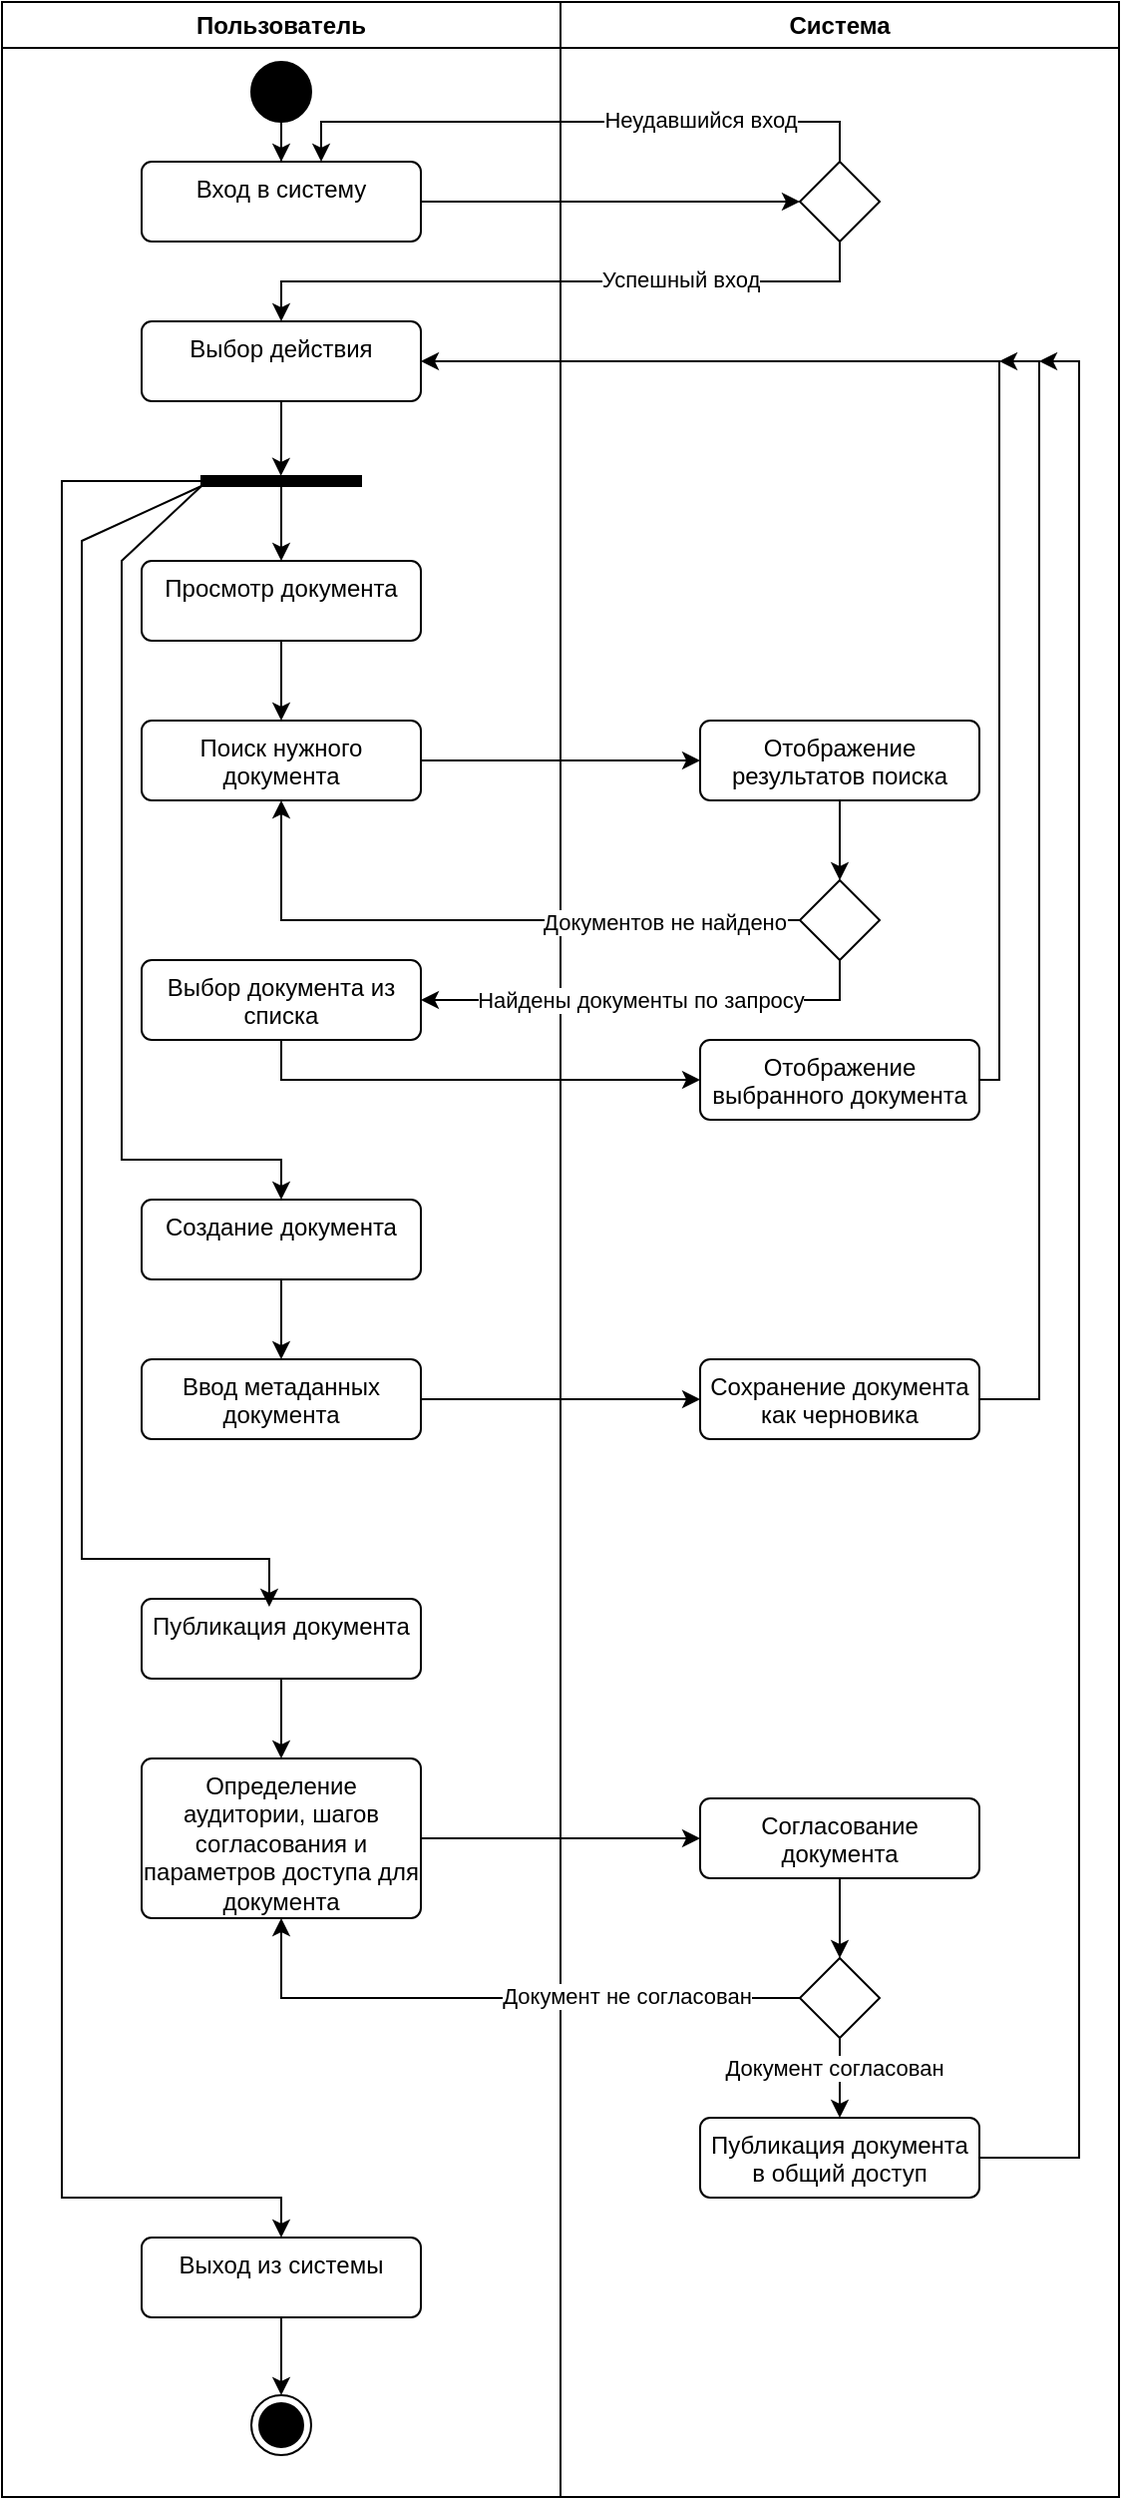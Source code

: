 <mxfile version="25.0.2">
  <diagram name="Page-1" id="e7e014a7-5840-1c2e-5031-d8a46d1fe8dd">
    <mxGraphModel dx="712" dy="835" grid="1" gridSize="10" guides="1" tooltips="1" connect="1" arrows="1" fold="1" page="1" pageScale="1" pageWidth="1169" pageHeight="826" background="none" math="0" shadow="0">
      <root>
        <mxCell id="0" />
        <mxCell id="1" parent="0" />
        <mxCell id="7Wln5KPN2ePNEnN3Cn22-60" value="" style="group" parent="1" vertex="1" connectable="0">
          <mxGeometry x="280" y="40" width="560" height="1250" as="geometry" />
        </mxCell>
        <mxCell id="2" value="Пользователь" style="swimlane;whiteSpace=wrap;startSize=23;" parent="7Wln5KPN2ePNEnN3Cn22-60" vertex="1">
          <mxGeometry width="280" height="1250" as="geometry" />
        </mxCell>
        <mxCell id="7Wln5KPN2ePNEnN3Cn22-47" style="edgeStyle=orthogonalEdgeStyle;rounded=0;orthogonalLoop=1;jettySize=auto;html=1;entryX=0.5;entryY=0;entryDx=0;entryDy=0;" parent="2" source="7Wln5KPN2ePNEnN3Cn22-42" target="7Wln5KPN2ePNEnN3Cn22-43" edge="1">
          <mxGeometry relative="1" as="geometry" />
        </mxCell>
        <mxCell id="7Wln5KPN2ePNEnN3Cn22-42" value="" style="ellipse;fillColor=strokeColor;html=1;" parent="2" vertex="1">
          <mxGeometry x="125" y="30" width="30" height="30" as="geometry" />
        </mxCell>
        <mxCell id="7Wln5KPN2ePNEnN3Cn22-43" value="Вход в систему" style="html=1;align=center;verticalAlign=top;rounded=1;absoluteArcSize=1;arcSize=10;dashed=0;whiteSpace=wrap;" parent="2" vertex="1">
          <mxGeometry x="70" y="80" width="140" height="40" as="geometry" />
        </mxCell>
        <mxCell id="7Wln5KPN2ePNEnN3Cn22-51" value="Выбор действия" style="html=1;align=center;verticalAlign=top;rounded=1;absoluteArcSize=1;arcSize=10;dashed=0;whiteSpace=wrap;" parent="2" vertex="1">
          <mxGeometry x="70" y="160" width="140" height="40" as="geometry" />
        </mxCell>
        <mxCell id="7Wln5KPN2ePNEnN3Cn22-92" style="edgeStyle=orthogonalEdgeStyle;rounded=0;orthogonalLoop=1;jettySize=auto;html=1;entryX=0.5;entryY=0;entryDx=0;entryDy=0;" parent="2" source="7Wln5KPN2ePNEnN3Cn22-54" target="7Wln5KPN2ePNEnN3Cn22-56" edge="1">
          <mxGeometry relative="1" as="geometry" />
        </mxCell>
        <mxCell id="7Wln5KPN2ePNEnN3Cn22-93" style="edgeStyle=orthogonalEdgeStyle;rounded=0;orthogonalLoop=1;jettySize=auto;html=1;entryX=0.5;entryY=0;entryDx=0;entryDy=0;" parent="2" source="7Wln5KPN2ePNEnN3Cn22-54" target="7Wln5KPN2ePNEnN3Cn22-72" edge="1">
          <mxGeometry relative="1" as="geometry">
            <Array as="points">
              <mxPoint x="60" y="280" />
              <mxPoint x="60" y="580" />
              <mxPoint x="140" y="580" />
            </Array>
          </mxGeometry>
        </mxCell>
        <mxCell id="7Wln5KPN2ePNEnN3Cn22-98" style="edgeStyle=orthogonalEdgeStyle;rounded=0;orthogonalLoop=1;jettySize=auto;html=1;entryX=0.5;entryY=0;entryDx=0;entryDy=0;exitX=0.9;exitY=0.955;exitDx=0;exitDy=0;exitPerimeter=0;" parent="2" source="7Wln5KPN2ePNEnN3Cn22-54" target="7Wln5KPN2ePNEnN3Cn22-95" edge="1">
          <mxGeometry relative="1" as="geometry">
            <mxPoint x="60" y="240" as="sourcePoint" />
            <Array as="points">
              <mxPoint x="104" y="240" />
              <mxPoint x="30" y="240" />
              <mxPoint x="30" y="1100" />
              <mxPoint x="140" y="1100" />
            </Array>
          </mxGeometry>
        </mxCell>
        <mxCell id="7Wln5KPN2ePNEnN3Cn22-54" value="" style="html=1;points=[];perimeter=orthogonalPerimeter;fillColor=strokeColor;rotation=90;" parent="2" vertex="1">
          <mxGeometry x="137.5" y="200" width="5" height="80" as="geometry" />
        </mxCell>
        <mxCell id="7Wln5KPN2ePNEnN3Cn22-55" style="edgeStyle=orthogonalEdgeStyle;rounded=0;orthogonalLoop=1;jettySize=auto;html=1;entryX=-0.014;entryY=0.502;entryDx=0;entryDy=0;entryPerimeter=0;" parent="2" source="7Wln5KPN2ePNEnN3Cn22-51" target="7Wln5KPN2ePNEnN3Cn22-54" edge="1">
          <mxGeometry relative="1" as="geometry" />
        </mxCell>
        <mxCell id="7Wln5KPN2ePNEnN3Cn22-61" style="edgeStyle=orthogonalEdgeStyle;rounded=0;orthogonalLoop=1;jettySize=auto;html=1;entryX=0.5;entryY=0;entryDx=0;entryDy=0;" parent="2" source="7Wln5KPN2ePNEnN3Cn22-56" target="7Wln5KPN2ePNEnN3Cn22-57" edge="1">
          <mxGeometry relative="1" as="geometry" />
        </mxCell>
        <mxCell id="7Wln5KPN2ePNEnN3Cn22-56" value="Просмотр документа" style="html=1;align=center;verticalAlign=top;rounded=1;absoluteArcSize=1;arcSize=10;dashed=0;whiteSpace=wrap;" parent="2" vertex="1">
          <mxGeometry x="70" y="280" width="140" height="40" as="geometry" />
        </mxCell>
        <mxCell id="7Wln5KPN2ePNEnN3Cn22-57" value="Поиск нужного документа" style="html=1;align=center;verticalAlign=top;rounded=1;absoluteArcSize=1;arcSize=10;dashed=0;whiteSpace=wrap;" parent="2" vertex="1">
          <mxGeometry x="70" y="360" width="140" height="40" as="geometry" />
        </mxCell>
        <mxCell id="7Wln5KPN2ePNEnN3Cn22-66" value="Выбор документа из списка" style="html=1;align=center;verticalAlign=top;rounded=1;absoluteArcSize=1;arcSize=10;dashed=0;whiteSpace=wrap;" parent="2" vertex="1">
          <mxGeometry x="70" y="480" width="140" height="40" as="geometry" />
        </mxCell>
        <mxCell id="7Wln5KPN2ePNEnN3Cn22-75" style="edgeStyle=orthogonalEdgeStyle;rounded=0;orthogonalLoop=1;jettySize=auto;html=1;entryX=0.5;entryY=0;entryDx=0;entryDy=0;" parent="2" source="7Wln5KPN2ePNEnN3Cn22-72" target="7Wln5KPN2ePNEnN3Cn22-73" edge="1">
          <mxGeometry relative="1" as="geometry" />
        </mxCell>
        <mxCell id="7Wln5KPN2ePNEnN3Cn22-72" value="Создание документа" style="html=1;align=center;verticalAlign=top;rounded=1;absoluteArcSize=1;arcSize=10;dashed=0;whiteSpace=wrap;" parent="2" vertex="1">
          <mxGeometry x="70" y="600" width="140" height="40" as="geometry" />
        </mxCell>
        <mxCell id="7Wln5KPN2ePNEnN3Cn22-73" value="Ввод метаданных документа" style="html=1;align=center;verticalAlign=top;rounded=1;absoluteArcSize=1;arcSize=10;dashed=0;whiteSpace=wrap;" parent="2" vertex="1">
          <mxGeometry x="70" y="680" width="140" height="40" as="geometry" />
        </mxCell>
        <mxCell id="7Wln5KPN2ePNEnN3Cn22-89" style="edgeStyle=orthogonalEdgeStyle;rounded=0;orthogonalLoop=1;jettySize=auto;html=1;entryX=0.5;entryY=0;entryDx=0;entryDy=0;" parent="2" source="7Wln5KPN2ePNEnN3Cn22-78" target="7Wln5KPN2ePNEnN3Cn22-79" edge="1">
          <mxGeometry relative="1" as="geometry" />
        </mxCell>
        <mxCell id="7Wln5KPN2ePNEnN3Cn22-78" value="Публикация документа" style="html=1;align=center;verticalAlign=top;rounded=1;absoluteArcSize=1;arcSize=10;dashed=0;whiteSpace=wrap;" parent="2" vertex="1">
          <mxGeometry x="70" y="800" width="140" height="40" as="geometry" />
        </mxCell>
        <mxCell id="7Wln5KPN2ePNEnN3Cn22-79" value="Определение аудитории, шагов согласования и параметров доступа для документа" style="html=1;align=center;verticalAlign=top;rounded=1;absoluteArcSize=1;arcSize=10;dashed=0;whiteSpace=wrap;" parent="2" vertex="1">
          <mxGeometry x="70" y="880" width="140" height="80" as="geometry" />
        </mxCell>
        <mxCell id="7Wln5KPN2ePNEnN3Cn22-94" style="edgeStyle=orthogonalEdgeStyle;rounded=0;orthogonalLoop=1;jettySize=auto;html=1;entryX=0.457;entryY=0.1;entryDx=0;entryDy=0;entryPerimeter=0;" parent="2" source="7Wln5KPN2ePNEnN3Cn22-54" target="7Wln5KPN2ePNEnN3Cn22-78" edge="1">
          <mxGeometry relative="1" as="geometry">
            <Array as="points">
              <mxPoint x="40" y="270" />
              <mxPoint x="40" y="780" />
              <mxPoint x="134" y="780" />
            </Array>
          </mxGeometry>
        </mxCell>
        <mxCell id="7Wln5KPN2ePNEnN3Cn22-97" style="edgeStyle=orthogonalEdgeStyle;rounded=0;orthogonalLoop=1;jettySize=auto;html=1;entryX=0.5;entryY=0;entryDx=0;entryDy=0;" parent="2" source="7Wln5KPN2ePNEnN3Cn22-95" target="7Wln5KPN2ePNEnN3Cn22-96" edge="1">
          <mxGeometry relative="1" as="geometry" />
        </mxCell>
        <mxCell id="7Wln5KPN2ePNEnN3Cn22-95" value="Выход из системы" style="html=1;align=center;verticalAlign=top;rounded=1;absoluteArcSize=1;arcSize=10;dashed=0;whiteSpace=wrap;" parent="2" vertex="1">
          <mxGeometry x="70" y="1120" width="140" height="40" as="geometry" />
        </mxCell>
        <mxCell id="7Wln5KPN2ePNEnN3Cn22-96" value="" style="ellipse;html=1;shape=endState;fillColor=strokeColor;" parent="2" vertex="1">
          <mxGeometry x="125" y="1199" width="30" height="30" as="geometry" />
        </mxCell>
        <mxCell id="3" value="Система" style="swimlane;whiteSpace=wrap" parent="7Wln5KPN2ePNEnN3Cn22-60" vertex="1">
          <mxGeometry x="280" width="280" height="1250" as="geometry" />
        </mxCell>
        <mxCell id="7Wln5KPN2ePNEnN3Cn22-46" value="" style="rhombus;" parent="3" vertex="1">
          <mxGeometry x="120" y="80" width="40" height="40" as="geometry" />
        </mxCell>
        <mxCell id="7Wln5KPN2ePNEnN3Cn22-63" style="edgeStyle=orthogonalEdgeStyle;rounded=0;orthogonalLoop=1;jettySize=auto;html=1;entryX=0.5;entryY=0;entryDx=0;entryDy=0;" parent="3" source="7Wln5KPN2ePNEnN3Cn22-58" target="7Wln5KPN2ePNEnN3Cn22-59" edge="1">
          <mxGeometry relative="1" as="geometry" />
        </mxCell>
        <mxCell id="7Wln5KPN2ePNEnN3Cn22-58" value="Отображение результатов поиска" style="html=1;align=center;verticalAlign=top;rounded=1;absoluteArcSize=1;arcSize=10;dashed=0;whiteSpace=wrap;" parent="3" vertex="1">
          <mxGeometry x="70" y="360" width="140" height="40" as="geometry" />
        </mxCell>
        <mxCell id="7Wln5KPN2ePNEnN3Cn22-59" value="" style="rhombus;" parent="3" vertex="1">
          <mxGeometry x="120" y="440" width="40" height="40" as="geometry" />
        </mxCell>
        <mxCell id="7Wln5KPN2ePNEnN3Cn22-69" value="Отображение выбранного документа" style="html=1;align=center;verticalAlign=top;rounded=1;absoluteArcSize=1;arcSize=10;dashed=0;whiteSpace=wrap;" parent="3" vertex="1">
          <mxGeometry x="70" y="520" width="140" height="40" as="geometry" />
        </mxCell>
        <mxCell id="7Wln5KPN2ePNEnN3Cn22-77" style="edgeStyle=orthogonalEdgeStyle;rounded=0;orthogonalLoop=1;jettySize=auto;html=1;" parent="3" source="7Wln5KPN2ePNEnN3Cn22-74" edge="1">
          <mxGeometry relative="1" as="geometry">
            <mxPoint x="220" y="180" as="targetPoint" />
            <Array as="points">
              <mxPoint x="240" y="700" />
              <mxPoint x="240" y="180" />
            </Array>
          </mxGeometry>
        </mxCell>
        <mxCell id="7Wln5KPN2ePNEnN3Cn22-74" value="Сохранение документа как черновика" style="html=1;align=center;verticalAlign=top;rounded=1;absoluteArcSize=1;arcSize=10;dashed=0;whiteSpace=wrap;" parent="3" vertex="1">
          <mxGeometry x="70" y="680" width="140" height="40" as="geometry" />
        </mxCell>
        <mxCell id="7Wln5KPN2ePNEnN3Cn22-91" style="edgeStyle=orthogonalEdgeStyle;rounded=0;orthogonalLoop=1;jettySize=auto;html=1;entryX=0.5;entryY=0;entryDx=0;entryDy=0;" parent="3" source="7Wln5KPN2ePNEnN3Cn22-80" target="7Wln5KPN2ePNEnN3Cn22-81" edge="1">
          <mxGeometry relative="1" as="geometry" />
        </mxCell>
        <mxCell id="7Wln5KPN2ePNEnN3Cn22-80" value="Согласование документа" style="html=1;align=center;verticalAlign=top;rounded=1;absoluteArcSize=1;arcSize=10;dashed=0;whiteSpace=wrap;" parent="3" vertex="1">
          <mxGeometry x="70" y="900" width="140" height="40" as="geometry" />
        </mxCell>
        <mxCell id="7Wln5KPN2ePNEnN3Cn22-85" style="edgeStyle=orthogonalEdgeStyle;rounded=0;orthogonalLoop=1;jettySize=auto;html=1;entryX=0.5;entryY=0;entryDx=0;entryDy=0;" parent="3" source="7Wln5KPN2ePNEnN3Cn22-81" target="7Wln5KPN2ePNEnN3Cn22-84" edge="1">
          <mxGeometry relative="1" as="geometry" />
        </mxCell>
        <mxCell id="7Wln5KPN2ePNEnN3Cn22-86" value="Документ согласован" style="edgeLabel;html=1;align=center;verticalAlign=middle;resizable=0;points=[];" parent="7Wln5KPN2ePNEnN3Cn22-85" vertex="1" connectable="0">
          <mxGeometry x="-0.25" y="-3" relative="1" as="geometry">
            <mxPoint as="offset" />
          </mxGeometry>
        </mxCell>
        <mxCell id="7Wln5KPN2ePNEnN3Cn22-81" value="" style="rhombus;" parent="3" vertex="1">
          <mxGeometry x="120" y="980" width="40" height="40" as="geometry" />
        </mxCell>
        <mxCell id="7Wln5KPN2ePNEnN3Cn22-88" style="edgeStyle=orthogonalEdgeStyle;rounded=0;orthogonalLoop=1;jettySize=auto;html=1;" parent="3" source="7Wln5KPN2ePNEnN3Cn22-84" edge="1">
          <mxGeometry relative="1" as="geometry">
            <mxPoint x="240" y="180" as="targetPoint" />
            <Array as="points">
              <mxPoint x="260" y="1080" />
              <mxPoint x="260" y="180" />
            </Array>
          </mxGeometry>
        </mxCell>
        <mxCell id="7Wln5KPN2ePNEnN3Cn22-84" value="Публикация документа в общий доступ" style="html=1;align=center;verticalAlign=top;rounded=1;absoluteArcSize=1;arcSize=10;dashed=0;whiteSpace=wrap;" parent="3" vertex="1">
          <mxGeometry x="70" y="1060" width="140" height="40" as="geometry" />
        </mxCell>
        <mxCell id="7Wln5KPN2ePNEnN3Cn22-48" style="edgeStyle=orthogonalEdgeStyle;rounded=0;orthogonalLoop=1;jettySize=auto;html=1;entryX=0;entryY=0.5;entryDx=0;entryDy=0;" parent="7Wln5KPN2ePNEnN3Cn22-60" source="7Wln5KPN2ePNEnN3Cn22-43" target="7Wln5KPN2ePNEnN3Cn22-46" edge="1">
          <mxGeometry relative="1" as="geometry" />
        </mxCell>
        <mxCell id="7Wln5KPN2ePNEnN3Cn22-49" style="edgeStyle=orthogonalEdgeStyle;rounded=0;orthogonalLoop=1;jettySize=auto;html=1;entryX=0.643;entryY=0;entryDx=0;entryDy=0;entryPerimeter=0;" parent="7Wln5KPN2ePNEnN3Cn22-60" source="7Wln5KPN2ePNEnN3Cn22-46" target="7Wln5KPN2ePNEnN3Cn22-43" edge="1">
          <mxGeometry relative="1" as="geometry">
            <Array as="points">
              <mxPoint x="420" y="60" />
              <mxPoint x="160" y="60" />
            </Array>
          </mxGeometry>
        </mxCell>
        <mxCell id="7Wln5KPN2ePNEnN3Cn22-50" value="Неудавшийся вход" style="edgeLabel;html=1;align=center;verticalAlign=middle;resizable=0;points=[];" parent="7Wln5KPN2ePNEnN3Cn22-49" vertex="1" connectable="0">
          <mxGeometry x="-0.591" y="-1" relative="1" as="geometry">
            <mxPoint x="-29" as="offset" />
          </mxGeometry>
        </mxCell>
        <mxCell id="7Wln5KPN2ePNEnN3Cn22-52" style="edgeStyle=orthogonalEdgeStyle;rounded=0;orthogonalLoop=1;jettySize=auto;html=1;entryX=0.5;entryY=0;entryDx=0;entryDy=0;" parent="7Wln5KPN2ePNEnN3Cn22-60" source="7Wln5KPN2ePNEnN3Cn22-46" target="7Wln5KPN2ePNEnN3Cn22-51" edge="1">
          <mxGeometry relative="1" as="geometry">
            <Array as="points">
              <mxPoint x="420" y="140" />
              <mxPoint x="140" y="140" />
            </Array>
          </mxGeometry>
        </mxCell>
        <mxCell id="7Wln5KPN2ePNEnN3Cn22-53" value="Успешный вход" style="edgeLabel;html=1;align=center;verticalAlign=middle;resizable=0;points=[];" parent="7Wln5KPN2ePNEnN3Cn22-52" vertex="1" connectable="0">
          <mxGeometry x="-0.195" y="-1" relative="1" as="geometry">
            <mxPoint x="29" as="offset" />
          </mxGeometry>
        </mxCell>
        <mxCell id="7Wln5KPN2ePNEnN3Cn22-62" style="edgeStyle=orthogonalEdgeStyle;rounded=0;orthogonalLoop=1;jettySize=auto;html=1;entryX=0;entryY=0.5;entryDx=0;entryDy=0;" parent="7Wln5KPN2ePNEnN3Cn22-60" source="7Wln5KPN2ePNEnN3Cn22-57" target="7Wln5KPN2ePNEnN3Cn22-58" edge="1">
          <mxGeometry relative="1" as="geometry" />
        </mxCell>
        <mxCell id="7Wln5KPN2ePNEnN3Cn22-64" style="edgeStyle=orthogonalEdgeStyle;rounded=0;orthogonalLoop=1;jettySize=auto;html=1;entryX=0.5;entryY=1;entryDx=0;entryDy=0;" parent="7Wln5KPN2ePNEnN3Cn22-60" source="7Wln5KPN2ePNEnN3Cn22-59" target="7Wln5KPN2ePNEnN3Cn22-57" edge="1">
          <mxGeometry relative="1" as="geometry" />
        </mxCell>
        <mxCell id="7Wln5KPN2ePNEnN3Cn22-65" value="Документов не найдено" style="edgeLabel;html=1;align=center;verticalAlign=middle;resizable=0;points=[];" parent="7Wln5KPN2ePNEnN3Cn22-64" vertex="1" connectable="0">
          <mxGeometry x="-0.575" y="1" relative="1" as="geometry">
            <mxPoint as="offset" />
          </mxGeometry>
        </mxCell>
        <mxCell id="7Wln5KPN2ePNEnN3Cn22-67" style="edgeStyle=orthogonalEdgeStyle;rounded=0;orthogonalLoop=1;jettySize=auto;html=1;entryX=1;entryY=0.5;entryDx=0;entryDy=0;" parent="7Wln5KPN2ePNEnN3Cn22-60" source="7Wln5KPN2ePNEnN3Cn22-59" target="7Wln5KPN2ePNEnN3Cn22-66" edge="1">
          <mxGeometry relative="1" as="geometry">
            <Array as="points">
              <mxPoint x="420" y="500" />
            </Array>
          </mxGeometry>
        </mxCell>
        <mxCell id="7Wln5KPN2ePNEnN3Cn22-68" value="Найдены документы по запросу" style="edgeLabel;html=1;align=center;verticalAlign=middle;resizable=0;points=[];" parent="7Wln5KPN2ePNEnN3Cn22-67" vertex="1" connectable="0">
          <mxGeometry x="-0.148" relative="1" as="geometry">
            <mxPoint x="-22" as="offset" />
          </mxGeometry>
        </mxCell>
        <mxCell id="7Wln5KPN2ePNEnN3Cn22-70" style="edgeStyle=orthogonalEdgeStyle;rounded=0;orthogonalLoop=1;jettySize=auto;html=1;" parent="7Wln5KPN2ePNEnN3Cn22-60" source="7Wln5KPN2ePNEnN3Cn22-66" target="7Wln5KPN2ePNEnN3Cn22-69" edge="1">
          <mxGeometry relative="1" as="geometry">
            <Array as="points">
              <mxPoint x="140" y="540" />
            </Array>
          </mxGeometry>
        </mxCell>
        <mxCell id="7Wln5KPN2ePNEnN3Cn22-71" style="edgeStyle=orthogonalEdgeStyle;rounded=0;orthogonalLoop=1;jettySize=auto;html=1;entryX=1;entryY=0.5;entryDx=0;entryDy=0;" parent="7Wln5KPN2ePNEnN3Cn22-60" source="7Wln5KPN2ePNEnN3Cn22-69" target="7Wln5KPN2ePNEnN3Cn22-51" edge="1">
          <mxGeometry relative="1" as="geometry">
            <Array as="points">
              <mxPoint x="500" y="540" />
              <mxPoint x="500" y="180" />
            </Array>
          </mxGeometry>
        </mxCell>
        <mxCell id="7Wln5KPN2ePNEnN3Cn22-76" style="edgeStyle=orthogonalEdgeStyle;rounded=0;orthogonalLoop=1;jettySize=auto;html=1;" parent="7Wln5KPN2ePNEnN3Cn22-60" source="7Wln5KPN2ePNEnN3Cn22-73" target="7Wln5KPN2ePNEnN3Cn22-74" edge="1">
          <mxGeometry relative="1" as="geometry" />
        </mxCell>
        <mxCell id="7Wln5KPN2ePNEnN3Cn22-82" style="edgeStyle=orthogonalEdgeStyle;rounded=0;orthogonalLoop=1;jettySize=auto;html=1;entryX=0.5;entryY=1;entryDx=0;entryDy=0;" parent="7Wln5KPN2ePNEnN3Cn22-60" source="7Wln5KPN2ePNEnN3Cn22-81" target="7Wln5KPN2ePNEnN3Cn22-79" edge="1">
          <mxGeometry relative="1" as="geometry" />
        </mxCell>
        <mxCell id="7Wln5KPN2ePNEnN3Cn22-83" value="Документ не согласован" style="edgeLabel;html=1;align=center;verticalAlign=middle;resizable=0;points=[];" parent="7Wln5KPN2ePNEnN3Cn22-82" vertex="1" connectable="0">
          <mxGeometry x="-0.42" y="-1" relative="1" as="geometry">
            <mxPoint as="offset" />
          </mxGeometry>
        </mxCell>
        <mxCell id="7Wln5KPN2ePNEnN3Cn22-90" style="edgeStyle=orthogonalEdgeStyle;rounded=0;orthogonalLoop=1;jettySize=auto;html=1;entryX=0;entryY=0.5;entryDx=0;entryDy=0;" parent="7Wln5KPN2ePNEnN3Cn22-60" source="7Wln5KPN2ePNEnN3Cn22-79" target="7Wln5KPN2ePNEnN3Cn22-80" edge="1">
          <mxGeometry relative="1" as="geometry" />
        </mxCell>
      </root>
    </mxGraphModel>
  </diagram>
</mxfile>
